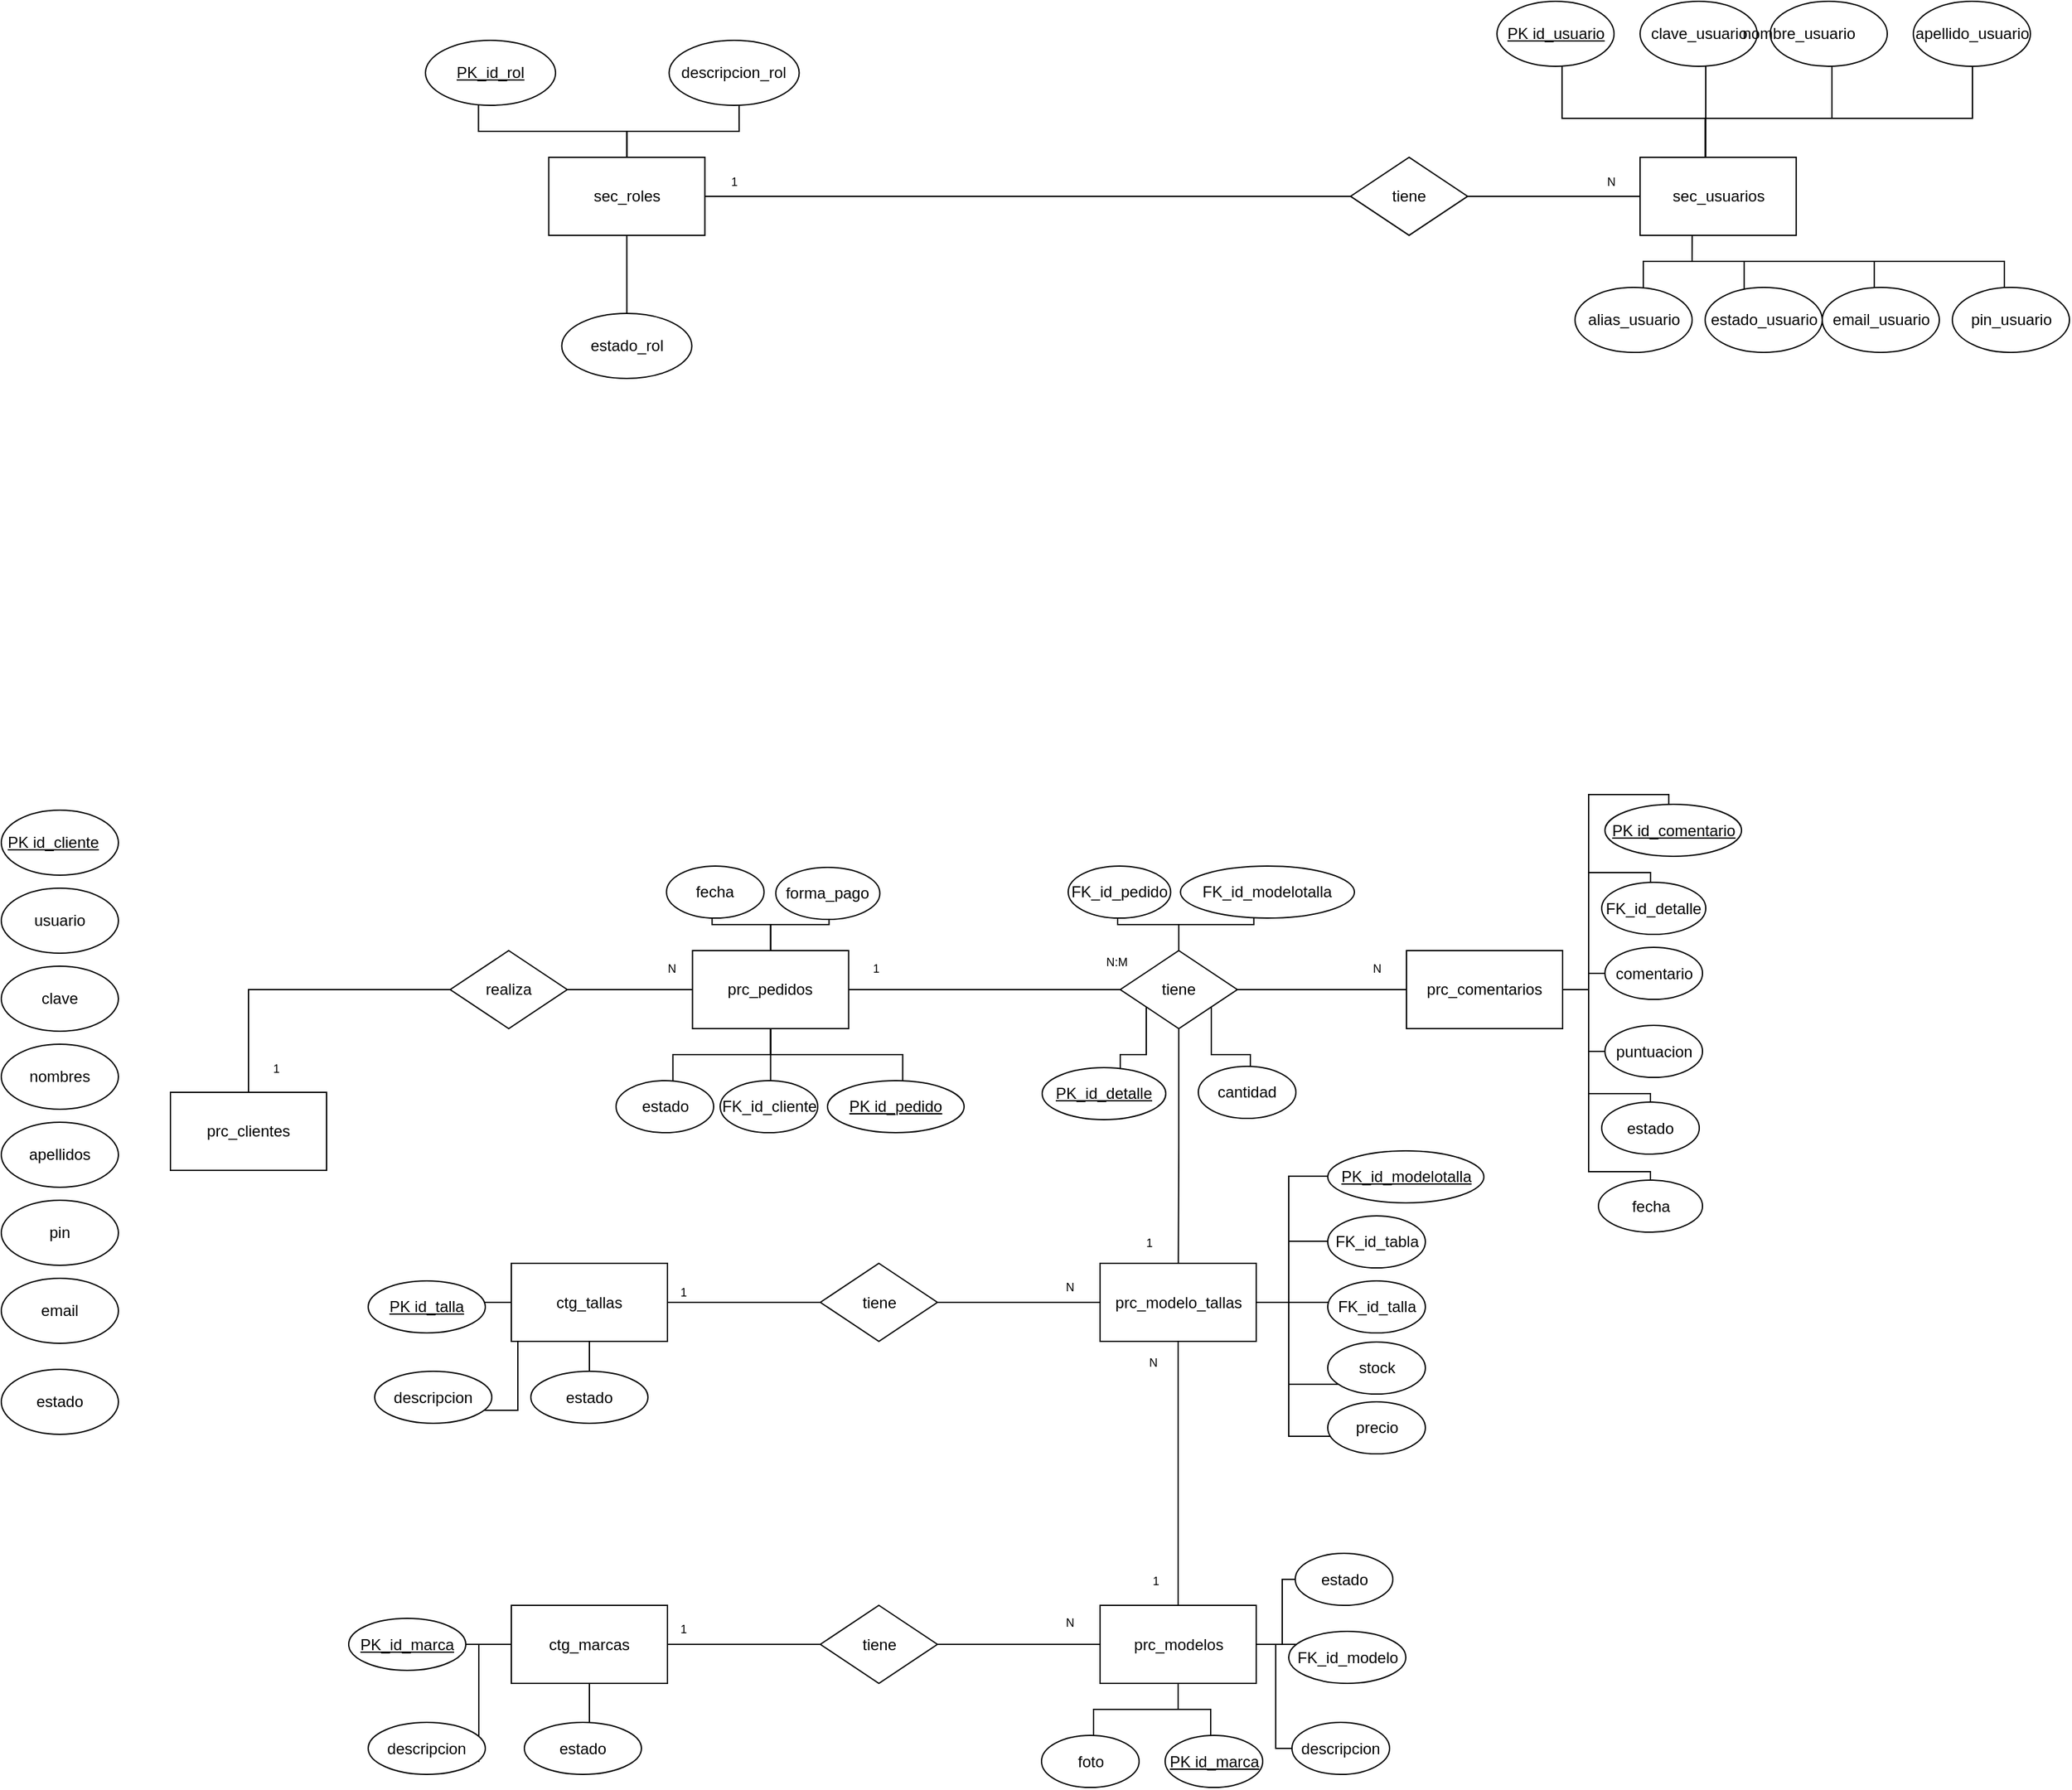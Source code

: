 <mxfile version="24.0.7" type="github">
  <diagram name="ER" id="s_cLqucrCK-qtgdjDWhT">
    <mxGraphModel dx="1835" dy="1582" grid="1" gridSize="10" guides="1" tooltips="1" connect="1" arrows="1" fold="1" page="1" pageScale="1" pageWidth="827" pageHeight="1169" math="0" shadow="0">
      <root>
        <mxCell id="0" />
        <mxCell id="1" parent="0" />
        <mxCell id="Yz_XdNRA3-hMg08UgE4n-2" value="realiza" style="rhombus;whiteSpace=wrap;html=1;" parent="1" vertex="1">
          <mxGeometry x="188" y="640" width="90" height="60" as="geometry" />
        </mxCell>
        <mxCell id="Yz_XdNRA3-hMg08UgE4n-3" value="tiene" style="rhombus;whiteSpace=wrap;html=1;" parent="1" vertex="1">
          <mxGeometry x="703" y="640" width="90" height="60" as="geometry" />
        </mxCell>
        <mxCell id="Yz_XdNRA3-hMg08UgE4n-4" value="tiene" style="rhombus;whiteSpace=wrap;html=1;" parent="1" vertex="1">
          <mxGeometry x="472.5" y="880.5" width="90" height="60" as="geometry" />
        </mxCell>
        <mxCell id="Yz_XdNRA3-hMg08UgE4n-5" value="tiene" style="rhombus;whiteSpace=wrap;html=1;" parent="1" vertex="1">
          <mxGeometry x="472.5" y="1143.5" width="90" height="60" as="geometry" />
        </mxCell>
        <mxCell id="Yz_XdNRA3-hMg08UgE4n-6" style="edgeStyle=orthogonalEdgeStyle;rounded=0;orthogonalLoop=1;jettySize=auto;html=1;entryX=0.542;entryY=0.5;entryDx=0;entryDy=0;entryPerimeter=0;exitX=1;exitY=0.5;exitDx=0;exitDy=0;" parent="1" source="Yz_XdNRA3-hMg08UgE4n-2" target="Yz_XdNRA3-hMg08UgE4n-22" edge="1">
          <mxGeometry relative="1" as="geometry">
            <mxPoint x="266.75" y="670" as="sourcePoint" />
          </mxGeometry>
        </mxCell>
        <mxCell id="Yz_XdNRA3-hMg08UgE4n-7" style="edgeStyle=orthogonalEdgeStyle;rounded=0;orthogonalLoop=1;jettySize=auto;html=1;entryX=0.5;entryY=0.5;entryDx=0;entryDy=0;entryPerimeter=0;" parent="1" source="Yz_XdNRA3-hMg08UgE4n-2" target="Yz_XdNRA3-hMg08UgE4n-23" edge="1">
          <mxGeometry relative="1" as="geometry" />
        </mxCell>
        <mxCell id="Yz_XdNRA3-hMg08UgE4n-8" style="edgeStyle=orthogonalEdgeStyle;rounded=0;orthogonalLoop=1;jettySize=auto;html=1;entryX=0.625;entryY=0.5;entryDx=0;entryDy=0;entryPerimeter=0;" parent="1" source="Yz_XdNRA3-hMg08UgE4n-3" target="Yz_XdNRA3-hMg08UgE4n-22" edge="1">
          <mxGeometry relative="1" as="geometry" />
        </mxCell>
        <mxCell id="Yz_XdNRA3-hMg08UgE4n-9" style="edgeStyle=orthogonalEdgeStyle;rounded=0;orthogonalLoop=1;jettySize=auto;html=1;entryX=0.417;entryY=0.5;entryDx=0;entryDy=0;entryPerimeter=0;" parent="1" source="Yz_XdNRA3-hMg08UgE4n-3" target="Yz_XdNRA3-hMg08UgE4n-26" edge="1">
          <mxGeometry relative="1" as="geometry" />
        </mxCell>
        <mxCell id="Yz_XdNRA3-hMg08UgE4n-10" style="edgeStyle=orthogonalEdgeStyle;rounded=0;orthogonalLoop=1;jettySize=auto;html=1;entryX=0.5;entryY=0.667;entryDx=0;entryDy=0;entryPerimeter=0;" parent="1" source="Yz_XdNRA3-hMg08UgE4n-3" target="Yz_XdNRA3-hMg08UgE4n-21" edge="1">
          <mxGeometry relative="1" as="geometry" />
        </mxCell>
        <mxCell id="Yz_XdNRA3-hMg08UgE4n-11" style="edgeStyle=orthogonalEdgeStyle;rounded=0;orthogonalLoop=1;jettySize=auto;html=1;entryX=0.292;entryY=0.5;entryDx=0;entryDy=0;entryPerimeter=0;exitX=1;exitY=0.5;exitDx=0;exitDy=0;" parent="1" source="Yz_XdNRA3-hMg08UgE4n-4" target="Yz_XdNRA3-hMg08UgE4n-21" edge="1">
          <mxGeometry relative="1" as="geometry">
            <mxPoint x="642.5" y="910.5" as="sourcePoint" />
          </mxGeometry>
        </mxCell>
        <mxCell id="Yz_XdNRA3-hMg08UgE4n-12" style="edgeStyle=orthogonalEdgeStyle;rounded=0;orthogonalLoop=1;jettySize=auto;html=1;entryX=0.625;entryY=0.5;entryDx=0;entryDy=0;entryPerimeter=0;" parent="1" source="Yz_XdNRA3-hMg08UgE4n-4" target="Yz_XdNRA3-hMg08UgE4n-28" edge="1">
          <mxGeometry relative="1" as="geometry" />
        </mxCell>
        <mxCell id="Yz_XdNRA3-hMg08UgE4n-13" style="edgeStyle=orthogonalEdgeStyle;rounded=0;orthogonalLoop=1;jettySize=auto;html=1;entryX=0.5;entryY=0.667;entryDx=0;entryDy=0;entryPerimeter=0;" parent="1" source="Yz_XdNRA3-hMg08UgE4n-21" target="Yz_XdNRA3-hMg08UgE4n-27" edge="1">
          <mxGeometry relative="1" as="geometry" />
        </mxCell>
        <mxCell id="Yz_XdNRA3-hMg08UgE4n-14" style="edgeStyle=orthogonalEdgeStyle;rounded=0;orthogonalLoop=1;jettySize=auto;html=1;entryX=0.292;entryY=0.5;entryDx=0;entryDy=0;entryPerimeter=0;exitX=1;exitY=0.5;exitDx=0;exitDy=0;" parent="1" source="Yz_XdNRA3-hMg08UgE4n-5" target="Yz_XdNRA3-hMg08UgE4n-27" edge="1">
          <mxGeometry relative="1" as="geometry">
            <mxPoint x="642.5" y="1173.5" as="sourcePoint" />
          </mxGeometry>
        </mxCell>
        <mxCell id="Yz_XdNRA3-hMg08UgE4n-15" style="edgeStyle=orthogonalEdgeStyle;rounded=0;orthogonalLoop=1;jettySize=auto;html=1;entryX=0.542;entryY=0.5;entryDx=0;entryDy=0;entryPerimeter=0;" parent="1" source="Yz_XdNRA3-hMg08UgE4n-5" target="Yz_XdNRA3-hMg08UgE4n-30" edge="1">
          <mxGeometry relative="1" as="geometry" />
        </mxCell>
        <mxCell id="Yz_XdNRA3-hMg08UgE4n-16" style="edgeStyle=orthogonalEdgeStyle;rounded=0;orthogonalLoop=1;jettySize=auto;html=1;entryX=0.444;entryY=0.5;entryDx=0;entryDy=0;entryPerimeter=0;" parent="1" source="Yz_XdNRA3-hMg08UgE4n-24" target="Yz_XdNRA3-hMg08UgE4n-32" edge="1">
          <mxGeometry relative="1" as="geometry">
            <mxPoint x="992.5" y="59.97" as="targetPoint" />
          </mxGeometry>
        </mxCell>
        <mxCell id="Yz_XdNRA3-hMg08UgE4n-17" style="edgeStyle=orthogonalEdgeStyle;rounded=0;orthogonalLoop=1;jettySize=auto;html=1;entryX=0.833;entryY=0.5;entryDx=0;entryDy=0;entryPerimeter=0;exitX=0;exitY=0.5;exitDx=0;exitDy=0;" parent="1" source="Yz_XdNRA3-hMg08UgE4n-32" target="Yz_XdNRA3-hMg08UgE4n-20" edge="1">
          <mxGeometry relative="1" as="geometry">
            <mxPoint x="552.5" y="69.97" as="sourcePoint" />
          </mxGeometry>
        </mxCell>
        <mxCell id="Yz_XdNRA3-hMg08UgE4n-188" style="edgeStyle=orthogonalEdgeStyle;rounded=0;orthogonalLoop=1;jettySize=auto;html=1;exitX=0.5;exitY=1;exitDx=0;exitDy=0;entryX=0.263;entryY=0.8;entryDx=0;entryDy=0;entryPerimeter=0;" parent="1" source="Yz_XdNRA3-hMg08UgE4n-20" target="Yz_XdNRA3-hMg08UgE4n-187" edge="1">
          <mxGeometry relative="1" as="geometry">
            <mxPoint x="324" y="170" as="targetPoint" />
            <Array as="points">
              <mxPoint x="324" y="190" />
            </Array>
          </mxGeometry>
        </mxCell>
        <mxCell id="Yz_XdNRA3-hMg08UgE4n-20" value="sec_roles" style="rounded=0;whiteSpace=wrap;html=1;" parent="1" vertex="1">
          <mxGeometry x="263.75" y="29.97" width="120" height="60" as="geometry" />
        </mxCell>
        <mxCell id="Yz_XdNRA3-hMg08UgE4n-21" value="prc_modelo_tallas" style="rounded=0;whiteSpace=wrap;html=1;" parent="1" vertex="1">
          <mxGeometry x="687.5" y="880.5" width="120" height="60" as="geometry" />
        </mxCell>
        <mxCell id="Yz_XdNRA3-hMg08UgE4n-22" value="prc_pedidos" style="rounded=0;whiteSpace=wrap;html=1;" parent="1" vertex="1">
          <mxGeometry x="374.25" y="640" width="120" height="60" as="geometry" />
        </mxCell>
        <mxCell id="Yz_XdNRA3-hMg08UgE4n-23" value="prc_clientes" style="rounded=0;whiteSpace=wrap;html=1;" parent="1" vertex="1">
          <mxGeometry x="-27" y="749" width="120" height="60" as="geometry" />
        </mxCell>
        <mxCell id="Yz_XdNRA3-hMg08UgE4n-24" value="sec_usuarios" style="rounded=0;whiteSpace=wrap;html=1;" parent="1" vertex="1">
          <mxGeometry x="1102.54" y="29.97" width="120" height="60" as="geometry" />
        </mxCell>
        <mxCell id="Yz_XdNRA3-hMg08UgE4n-26" value="prc_comentarios" style="rounded=0;whiteSpace=wrap;html=1;" parent="1" vertex="1">
          <mxGeometry x="923" y="640" width="120" height="60" as="geometry" />
        </mxCell>
        <mxCell id="Yz_XdNRA3-hMg08UgE4n-27" value="prc_modelos" style="rounded=0;whiteSpace=wrap;html=1;" parent="1" vertex="1">
          <mxGeometry x="687.5" y="1143.5" width="120" height="60" as="geometry" />
        </mxCell>
        <mxCell id="Yz_XdNRA3-hMg08UgE4n-28" value="ctg_tallas" style="rounded=0;whiteSpace=wrap;html=1;" parent="1" vertex="1">
          <mxGeometry x="235" y="880.5" width="120" height="60" as="geometry" />
        </mxCell>
        <mxCell id="Yz_XdNRA3-hMg08UgE4n-30" value="ctg_marcas" style="rounded=0;whiteSpace=wrap;html=1;" parent="1" vertex="1">
          <mxGeometry x="235" y="1143.5" width="120" height="60" as="geometry" />
        </mxCell>
        <mxCell id="Yz_XdNRA3-hMg08UgE4n-32" value="tiene" style="rhombus;whiteSpace=wrap;html=1;" parent="1" vertex="1">
          <mxGeometry x="880" y="29.97" width="90" height="60" as="geometry" />
        </mxCell>
        <mxCell id="Yz_XdNRA3-hMg08UgE4n-40" value="usuario" style="ellipse;whiteSpace=wrap;html=1;" parent="1" vertex="1">
          <mxGeometry x="-157" y="592" width="90" height="50" as="geometry" />
        </mxCell>
        <mxCell id="Yz_XdNRA3-hMg08UgE4n-41" value="estado" style="ellipse;whiteSpace=wrap;html=1;" parent="1" vertex="1">
          <mxGeometry x="-157" y="962" width="90" height="50" as="geometry" />
        </mxCell>
        <mxCell id="Yz_XdNRA3-hMg08UgE4n-42" value="email" style="ellipse;whiteSpace=wrap;html=1;" parent="1" vertex="1">
          <mxGeometry x="-157" y="892" width="90" height="50" as="geometry" />
        </mxCell>
        <mxCell id="Yz_XdNRA3-hMg08UgE4n-43" value="pin" style="ellipse;whiteSpace=wrap;html=1;" parent="1" vertex="1">
          <mxGeometry x="-157" y="832" width="90" height="50" as="geometry" />
        </mxCell>
        <mxCell id="Yz_XdNRA3-hMg08UgE4n-44" value="apellidos" style="ellipse;whiteSpace=wrap;html=1;" parent="1" vertex="1">
          <mxGeometry x="-157" y="772" width="90" height="50" as="geometry" />
        </mxCell>
        <mxCell id="Yz_XdNRA3-hMg08UgE4n-45" value="clave" style="ellipse;whiteSpace=wrap;html=1;" parent="1" vertex="1">
          <mxGeometry x="-157" y="652" width="90" height="50" as="geometry" />
        </mxCell>
        <mxCell id="Yz_XdNRA3-hMg08UgE4n-46" value="nombres" style="ellipse;whiteSpace=wrap;html=1;" parent="1" vertex="1">
          <mxGeometry x="-157" y="712" width="90" height="50" as="geometry" />
        </mxCell>
        <mxCell id="Yz_XdNRA3-hMg08UgE4n-48" value="&lt;u&gt;PK id_cliente&lt;span style=&quot;white-space: pre;&quot;&gt;&#x9;&lt;/span&gt;&lt;/u&gt;" style="ellipse;whiteSpace=wrap;html=1;" parent="1" vertex="1">
          <mxGeometry x="-157" y="532" width="90" height="50" as="geometry" />
        </mxCell>
        <mxCell id="Yz_XdNRA3-hMg08UgE4n-49" style="edgeStyle=orthogonalEdgeStyle;rounded=0;orthogonalLoop=1;jettySize=auto;html=1;entryX=0.6;entryY=0.5;entryDx=0;entryDy=0;entryPerimeter=0;" parent="1" source="Yz_XdNRA3-hMg08UgE4n-26" target="Yz_XdNRA3-hMg08UgE4n-110" edge="1">
          <mxGeometry relative="1" as="geometry" />
        </mxCell>
        <mxCell id="Yz_XdNRA3-hMg08UgE4n-50" style="edgeStyle=orthogonalEdgeStyle;rounded=0;orthogonalLoop=1;jettySize=auto;html=1;entryX=0.6;entryY=0.5;entryDx=0;entryDy=0;entryPerimeter=0;" parent="1" source="Yz_XdNRA3-hMg08UgE4n-26" target="Yz_XdNRA3-hMg08UgE4n-111" edge="1">
          <mxGeometry relative="1" as="geometry" />
        </mxCell>
        <mxCell id="Yz_XdNRA3-hMg08UgE4n-51" style="edgeStyle=orthogonalEdgeStyle;rounded=0;orthogonalLoop=1;jettySize=auto;html=1;entryX=0.469;entryY=0.5;entryDx=0;entryDy=0;entryPerimeter=0;" parent="1" source="Yz_XdNRA3-hMg08UgE4n-26" target="Yz_XdNRA3-hMg08UgE4n-107" edge="1">
          <mxGeometry relative="1" as="geometry">
            <Array as="points">
              <mxPoint x="1063" y="670" />
              <mxPoint x="1063" y="580" />
            </Array>
          </mxGeometry>
        </mxCell>
        <mxCell id="Yz_XdNRA3-hMg08UgE4n-52" style="edgeStyle=orthogonalEdgeStyle;rounded=0;orthogonalLoop=1;jettySize=auto;html=1;entryX=0.467;entryY=0.5;entryDx=0;entryDy=0;entryPerimeter=0;" parent="1" source="Yz_XdNRA3-hMg08UgE4n-26" target="Yz_XdNRA3-hMg08UgE4n-108" edge="1">
          <mxGeometry relative="1" as="geometry">
            <Array as="points">
              <mxPoint x="1063" y="670" />
              <mxPoint x="1063" y="520" />
            </Array>
          </mxGeometry>
        </mxCell>
        <mxCell id="Yz_XdNRA3-hMg08UgE4n-53" style="edgeStyle=orthogonalEdgeStyle;rounded=0;orthogonalLoop=1;jettySize=auto;html=1;entryX=0.5;entryY=0.525;entryDx=0;entryDy=0;entryPerimeter=0;" parent="1" source="Yz_XdNRA3-hMg08UgE4n-26" target="Yz_XdNRA3-hMg08UgE4n-112" edge="1">
          <mxGeometry relative="1" as="geometry">
            <Array as="points">
              <mxPoint x="1063" y="670" />
              <mxPoint x="1063" y="750" />
            </Array>
          </mxGeometry>
        </mxCell>
        <mxCell id="Yz_XdNRA3-hMg08UgE4n-54" style="edgeStyle=orthogonalEdgeStyle;rounded=0;orthogonalLoop=1;jettySize=auto;html=1;entryX=0.5;entryY=0.525;entryDx=0;entryDy=0;entryPerimeter=0;" parent="1" source="Yz_XdNRA3-hMg08UgE4n-26" target="Yz_XdNRA3-hMg08UgE4n-109" edge="1">
          <mxGeometry relative="1" as="geometry">
            <Array as="points">
              <mxPoint x="1063" y="670" />
              <mxPoint x="1063" y="810" />
            </Array>
          </mxGeometry>
        </mxCell>
        <mxCell id="Yz_XdNRA3-hMg08UgE4n-55" style="edgeStyle=orthogonalEdgeStyle;rounded=0;orthogonalLoop=1;jettySize=auto;html=1;entryX=0.533;entryY=0.525;entryDx=0;entryDy=0;entryPerimeter=0;" parent="1" source="Yz_XdNRA3-hMg08UgE4n-3" target="Yz_XdNRA3-hMg08UgE4n-106" edge="1">
          <mxGeometry relative="1" as="geometry">
            <Array as="points">
              <mxPoint x="773" y="720" />
              <mxPoint x="803" y="720" />
            </Array>
          </mxGeometry>
        </mxCell>
        <mxCell id="Yz_XdNRA3-hMg08UgE4n-56" style="edgeStyle=orthogonalEdgeStyle;rounded=0;orthogonalLoop=1;jettySize=auto;html=1;entryX=0.533;entryY=0.5;entryDx=0;entryDy=0;entryPerimeter=0;" parent="1" source="Yz_XdNRA3-hMg08UgE4n-3" target="Yz_XdNRA3-hMg08UgE4n-105" edge="1">
          <mxGeometry relative="1" as="geometry">
            <Array as="points">
              <mxPoint x="723" y="720" />
              <mxPoint x="703" y="720" />
            </Array>
          </mxGeometry>
        </mxCell>
        <mxCell id="Yz_XdNRA3-hMg08UgE4n-57" style="edgeStyle=orthogonalEdgeStyle;rounded=0;orthogonalLoop=1;jettySize=auto;html=1;entryX=0.422;entryY=0.625;entryDx=0;entryDy=0;entryPerimeter=0;" parent="1" source="Yz_XdNRA3-hMg08UgE4n-3" target="Yz_XdNRA3-hMg08UgE4n-103" edge="1">
          <mxGeometry relative="1" as="geometry" />
        </mxCell>
        <mxCell id="Yz_XdNRA3-hMg08UgE4n-58" style="edgeStyle=orthogonalEdgeStyle;rounded=0;orthogonalLoop=1;jettySize=auto;html=1;entryX=0.483;entryY=0.375;entryDx=0;entryDy=0;entryPerimeter=0;" parent="1" source="Yz_XdNRA3-hMg08UgE4n-3" target="Yz_XdNRA3-hMg08UgE4n-104" edge="1">
          <mxGeometry relative="1" as="geometry" />
        </mxCell>
        <mxCell id="Yz_XdNRA3-hMg08UgE4n-59" style="edgeStyle=orthogonalEdgeStyle;rounded=0;orthogonalLoop=1;jettySize=auto;html=1;entryX=0.55;entryY=0.75;entryDx=0;entryDy=0;entryPerimeter=0;" parent="1" source="Yz_XdNRA3-hMg08UgE4n-22" target="Yz_XdNRA3-hMg08UgE4n-99" edge="1">
          <mxGeometry relative="1" as="geometry" />
        </mxCell>
        <mxCell id="Yz_XdNRA3-hMg08UgE4n-60" style="edgeStyle=orthogonalEdgeStyle;rounded=0;orthogonalLoop=1;jettySize=auto;html=1;entryX=0.517;entryY=0.75;entryDx=0;entryDy=0;entryPerimeter=0;" parent="1" source="Yz_XdNRA3-hMg08UgE4n-22" target="Yz_XdNRA3-hMg08UgE4n-100" edge="1">
          <mxGeometry relative="1" as="geometry" />
        </mxCell>
        <mxCell id="Yz_XdNRA3-hMg08UgE4n-61" style="edgeStyle=orthogonalEdgeStyle;rounded=0;orthogonalLoop=1;jettySize=auto;html=1;entryX=0.583;entryY=0.5;entryDx=0;entryDy=0;entryPerimeter=0;" parent="1" source="Yz_XdNRA3-hMg08UgE4n-22" target="Yz_XdNRA3-hMg08UgE4n-102" edge="1">
          <mxGeometry relative="1" as="geometry" />
        </mxCell>
        <mxCell id="Yz_XdNRA3-hMg08UgE4n-62" style="edgeStyle=orthogonalEdgeStyle;rounded=0;orthogonalLoop=1;jettySize=auto;html=1;entryX=0.512;entryY=0.6;entryDx=0;entryDy=0;entryPerimeter=0;" parent="1" source="Yz_XdNRA3-hMg08UgE4n-22" target="Yz_XdNRA3-hMg08UgE4n-98" edge="1">
          <mxGeometry relative="1" as="geometry" />
        </mxCell>
        <mxCell id="Yz_XdNRA3-hMg08UgE4n-63" style="edgeStyle=orthogonalEdgeStyle;rounded=0;orthogonalLoop=1;jettySize=auto;html=1;entryX=0.467;entryY=0.375;entryDx=0;entryDy=0;entryPerimeter=0;" parent="1" source="Yz_XdNRA3-hMg08UgE4n-22" target="Yz_XdNRA3-hMg08UgE4n-101" edge="1">
          <mxGeometry relative="1" as="geometry" />
        </mxCell>
        <mxCell id="Yz_XdNRA3-hMg08UgE4n-64" style="edgeStyle=orthogonalEdgeStyle;rounded=0;orthogonalLoop=1;jettySize=auto;html=1;entryX=0.533;entryY=0.413;entryDx=0;entryDy=0;entryPerimeter=0;" parent="1" source="Yz_XdNRA3-hMg08UgE4n-21" target="Yz_XdNRA3-hMg08UgE4n-117" edge="1">
          <mxGeometry relative="1" as="geometry" />
        </mxCell>
        <mxCell id="Yz_XdNRA3-hMg08UgE4n-65" style="edgeStyle=orthogonalEdgeStyle;rounded=0;orthogonalLoop=1;jettySize=auto;html=1;entryX=0.8;entryY=0.488;entryDx=0;entryDy=0;entryPerimeter=0;" parent="1" source="Yz_XdNRA3-hMg08UgE4n-21" target="Yz_XdNRA3-hMg08UgE4n-113" edge="1">
          <mxGeometry relative="1" as="geometry">
            <Array as="points">
              <mxPoint x="832.5" y="910.5" />
              <mxPoint x="832.5" y="863.5" />
            </Array>
          </mxGeometry>
        </mxCell>
        <mxCell id="Yz_XdNRA3-hMg08UgE4n-66" style="edgeStyle=orthogonalEdgeStyle;rounded=0;orthogonalLoop=1;jettySize=auto;html=1;entryX=0.444;entryY=0.488;entryDx=0;entryDy=0;entryPerimeter=0;" parent="1" source="Yz_XdNRA3-hMg08UgE4n-21" target="Yz_XdNRA3-hMg08UgE4n-116" edge="1">
          <mxGeometry relative="1" as="geometry">
            <Array as="points">
              <mxPoint x="832.5" y="910.5" />
              <mxPoint x="832.5" y="813.5" />
            </Array>
          </mxGeometry>
        </mxCell>
        <mxCell id="Yz_XdNRA3-hMg08UgE4n-67" style="edgeStyle=orthogonalEdgeStyle;rounded=0;orthogonalLoop=1;jettySize=auto;html=1;entryX=0.533;entryY=0.813;entryDx=0;entryDy=0;entryPerimeter=0;" parent="1" source="Yz_XdNRA3-hMg08UgE4n-21" target="Yz_XdNRA3-hMg08UgE4n-114" edge="1">
          <mxGeometry relative="1" as="geometry">
            <Array as="points">
              <mxPoint x="832.5" y="910.5" />
              <mxPoint x="832.5" y="973.5" />
            </Array>
          </mxGeometry>
        </mxCell>
        <mxCell id="Yz_XdNRA3-hMg08UgE4n-68" style="edgeStyle=orthogonalEdgeStyle;rounded=0;orthogonalLoop=1;jettySize=auto;html=1;entryX=0.4;entryY=0.663;entryDx=0;entryDy=0;entryPerimeter=0;" parent="1" source="Yz_XdNRA3-hMg08UgE4n-21" target="Yz_XdNRA3-hMg08UgE4n-115" edge="1">
          <mxGeometry relative="1" as="geometry">
            <Array as="points">
              <mxPoint x="832.5" y="910.5" />
              <mxPoint x="832.5" y="1013.5" />
            </Array>
          </mxGeometry>
        </mxCell>
        <mxCell id="Yz_XdNRA3-hMg08UgE4n-69" style="edgeStyle=orthogonalEdgeStyle;rounded=0;orthogonalLoop=1;jettySize=auto;html=1;entryX=0.533;entryY=0.25;entryDx=0;entryDy=0;entryPerimeter=0;" parent="1" source="Yz_XdNRA3-hMg08UgE4n-27" target="Yz_XdNRA3-hMg08UgE4n-120" edge="1">
          <mxGeometry relative="1" as="geometry" />
        </mxCell>
        <mxCell id="Yz_XdNRA3-hMg08UgE4n-70" style="edgeStyle=orthogonalEdgeStyle;rounded=0;orthogonalLoop=1;jettySize=auto;html=1;entryX=0.867;entryY=0.5;entryDx=0;entryDy=0;entryPerimeter=0;" parent="1" source="Yz_XdNRA3-hMg08UgE4n-27" target="Yz_XdNRA3-hMg08UgE4n-121" edge="1">
          <mxGeometry relative="1" as="geometry" />
        </mxCell>
        <mxCell id="Yz_XdNRA3-hMg08UgE4n-71" style="edgeStyle=orthogonalEdgeStyle;rounded=0;orthogonalLoop=1;jettySize=auto;html=1;entryX=0.5;entryY=0.5;entryDx=0;entryDy=0;entryPerimeter=0;" parent="1" source="Yz_XdNRA3-hMg08UgE4n-27" target="Yz_XdNRA3-hMg08UgE4n-118" edge="1">
          <mxGeometry relative="1" as="geometry">
            <Array as="points">
              <mxPoint x="822.5" y="1173.5" />
              <mxPoint x="822.5" y="1253.5" />
            </Array>
          </mxGeometry>
        </mxCell>
        <mxCell id="Yz_XdNRA3-hMg08UgE4n-72" style="edgeStyle=orthogonalEdgeStyle;rounded=0;orthogonalLoop=1;jettySize=auto;html=1;entryX=0.467;entryY=0.5;entryDx=0;entryDy=0;entryPerimeter=0;" parent="1" source="Yz_XdNRA3-hMg08UgE4n-27" target="Yz_XdNRA3-hMg08UgE4n-119" edge="1">
          <mxGeometry relative="1" as="geometry" />
        </mxCell>
        <mxCell id="Yz_XdNRA3-hMg08UgE4n-73" style="edgeStyle=orthogonalEdgeStyle;rounded=0;orthogonalLoop=1;jettySize=auto;html=1;entryX=0.533;entryY=0.5;entryDx=0;entryDy=0;entryPerimeter=0;" parent="1" source="Yz_XdNRA3-hMg08UgE4n-27" target="Yz_XdNRA3-hMg08UgE4n-122" edge="1">
          <mxGeometry relative="1" as="geometry" />
        </mxCell>
        <mxCell id="Yz_XdNRA3-hMg08UgE4n-74" style="edgeStyle=orthogonalEdgeStyle;rounded=0;orthogonalLoop=1;jettySize=auto;html=1;entryX=0.5;entryY=0.75;entryDx=0;entryDy=0;entryPerimeter=0;" parent="1" source="Yz_XdNRA3-hMg08UgE4n-28" target="Yz_XdNRA3-hMg08UgE4n-127" edge="1">
          <mxGeometry relative="1" as="geometry" />
        </mxCell>
        <mxCell id="Yz_XdNRA3-hMg08UgE4n-75" style="edgeStyle=orthogonalEdgeStyle;rounded=0;orthogonalLoop=1;jettySize=auto;html=1;entryX=0.5;entryY=0.413;entryDx=0;entryDy=0;entryPerimeter=0;" parent="1" source="Yz_XdNRA3-hMg08UgE4n-28" target="Yz_XdNRA3-hMg08UgE4n-123" edge="1">
          <mxGeometry relative="1" as="geometry" />
        </mxCell>
        <mxCell id="Yz_XdNRA3-hMg08UgE4n-76" style="edgeStyle=orthogonalEdgeStyle;rounded=0;orthogonalLoop=1;jettySize=auto;html=1;entryX=0.556;entryY=0.75;entryDx=0;entryDy=0;entryPerimeter=0;" parent="1" source="Yz_XdNRA3-hMg08UgE4n-28" target="Yz_XdNRA3-hMg08UgE4n-126" edge="1">
          <mxGeometry relative="1" as="geometry">
            <Array as="points">
              <mxPoint x="240" y="993.5" />
            </Array>
          </mxGeometry>
        </mxCell>
        <mxCell id="Yz_XdNRA3-hMg08UgE4n-77" style="edgeStyle=orthogonalEdgeStyle;rounded=0;orthogonalLoop=1;jettySize=auto;html=1;entryX=0.556;entryY=0.75;entryDx=0;entryDy=0;entryPerimeter=0;" parent="1" source="Yz_XdNRA3-hMg08UgE4n-30" target="Yz_XdNRA3-hMg08UgE4n-125" edge="1">
          <mxGeometry relative="1" as="geometry" />
        </mxCell>
        <mxCell id="Yz_XdNRA3-hMg08UgE4n-78" style="edgeStyle=orthogonalEdgeStyle;rounded=0;orthogonalLoop=1;jettySize=auto;html=1;entryX=0.5;entryY=0.75;entryDx=0;entryDy=0;entryPerimeter=0;" parent="1" source="Yz_XdNRA3-hMg08UgE4n-30" target="Yz_XdNRA3-hMg08UgE4n-124" edge="1">
          <mxGeometry relative="1" as="geometry">
            <Array as="points">
              <mxPoint x="210" y="1173.5" />
              <mxPoint x="210" y="1263.5" />
            </Array>
          </mxGeometry>
        </mxCell>
        <mxCell id="Yz_XdNRA3-hMg08UgE4n-79" style="edgeStyle=orthogonalEdgeStyle;rounded=0;orthogonalLoop=1;jettySize=auto;html=1;entryX=0.444;entryY=0.5;entryDx=0;entryDy=0;entryPerimeter=0;" parent="1" source="Yz_XdNRA3-hMg08UgE4n-30" target="Yz_XdNRA3-hMg08UgE4n-128" edge="1">
          <mxGeometry relative="1" as="geometry" />
        </mxCell>
        <mxCell id="Yz_XdNRA3-hMg08UgE4n-80" style="edgeStyle=orthogonalEdgeStyle;rounded=0;orthogonalLoop=1;jettySize=auto;html=1;entryX=0.556;entryY=0.6;entryDx=0;entryDy=0;entryPerimeter=0;" parent="1" source="Yz_XdNRA3-hMg08UgE4n-24" target="Yz_XdNRA3-hMg08UgE4n-93" edge="1">
          <mxGeometry relative="1" as="geometry">
            <Array as="points">
              <mxPoint x="1152.54" y="-0.03" />
              <mxPoint x="1042.54" y="-0.03" />
            </Array>
          </mxGeometry>
        </mxCell>
        <mxCell id="Yz_XdNRA3-hMg08UgE4n-82" style="edgeStyle=orthogonalEdgeStyle;rounded=0;orthogonalLoop=1;jettySize=auto;html=1;entryX=0.556;entryY=0.4;entryDx=0;entryDy=0;entryPerimeter=0;" parent="1" edge="1">
          <mxGeometry relative="1" as="geometry">
            <Array as="points">
              <mxPoint x="1153" y="30" />
              <mxPoint x="1153" y="-70" />
            </Array>
            <mxPoint x="1118.04" y="29.97" as="sourcePoint" />
            <mxPoint x="1117.62" y="-70.03" as="targetPoint" />
          </mxGeometry>
        </mxCell>
        <mxCell id="Yz_XdNRA3-hMg08UgE4n-83" style="edgeStyle=orthogonalEdgeStyle;rounded=0;orthogonalLoop=1;jettySize=auto;html=1;entryX=0.444;entryY=0.4;entryDx=0;entryDy=0;entryPerimeter=0;" parent="1" source="Yz_XdNRA3-hMg08UgE4n-24" target="Yz_XdNRA3-hMg08UgE4n-91" edge="1">
          <mxGeometry relative="1" as="geometry">
            <Array as="points">
              <mxPoint x="1153" />
              <mxPoint x="1250" />
              <mxPoint x="1250" y="-70" />
            </Array>
          </mxGeometry>
        </mxCell>
        <mxCell id="Yz_XdNRA3-hMg08UgE4n-84" style="edgeStyle=orthogonalEdgeStyle;rounded=0;orthogonalLoop=1;jettySize=auto;html=1;entryX=0.667;entryY=0.4;entryDx=0;entryDy=0;entryPerimeter=0;" parent="1" source="Yz_XdNRA3-hMg08UgE4n-24" target="Yz_XdNRA3-hMg08UgE4n-89" edge="1">
          <mxGeometry relative="1" as="geometry">
            <Array as="points">
              <mxPoint x="1153" />
              <mxPoint x="1358" />
              <mxPoint x="1358" y="-70" />
            </Array>
          </mxGeometry>
        </mxCell>
        <mxCell id="Yz_XdNRA3-hMg08UgE4n-85" style="edgeStyle=orthogonalEdgeStyle;rounded=0;orthogonalLoop=1;jettySize=auto;html=1;entryX=0.556;entryY=0.6;entryDx=0;entryDy=0;entryPerimeter=0;" parent="1" target="Yz_XdNRA3-hMg08UgE4n-88" edge="1">
          <mxGeometry relative="1" as="geometry">
            <Array as="points">
              <mxPoint x="1142.54" y="110" />
              <mxPoint x="1382.54" y="110" />
              <mxPoint x="1382.54" y="160" />
            </Array>
            <mxPoint x="1142.5" y="90.0" as="sourcePoint" />
          </mxGeometry>
        </mxCell>
        <mxCell id="Yz_XdNRA3-hMg08UgE4n-86" style="edgeStyle=orthogonalEdgeStyle;rounded=0;orthogonalLoop=1;jettySize=auto;html=1;entryX=0.556;entryY=0.6;entryDx=0;entryDy=0;entryPerimeter=0;" parent="1" target="Yz_XdNRA3-hMg08UgE4n-87" edge="1">
          <mxGeometry relative="1" as="geometry">
            <mxPoint x="1142.54" y="90.03" as="sourcePoint" />
            <Array as="points">
              <mxPoint x="1142.54" y="110" />
              <mxPoint x="1282.54" y="110" />
              <mxPoint x="1282.54" y="150" />
              <mxPoint x="1292.54" y="150" />
            </Array>
          </mxGeometry>
        </mxCell>
        <mxCell id="Yz_XdNRA3-hMg08UgE4n-87" value="email_usuario" style="ellipse;whiteSpace=wrap;html=1;" parent="1" vertex="1">
          <mxGeometry x="1242.54" y="130.03" width="90" height="50" as="geometry" />
        </mxCell>
        <mxCell id="Yz_XdNRA3-hMg08UgE4n-88" value="pin_usuario" style="ellipse;whiteSpace=wrap;html=1;" parent="1" vertex="1">
          <mxGeometry x="1342.54" y="130.03" width="90" height="50" as="geometry" />
        </mxCell>
        <mxCell id="Yz_XdNRA3-hMg08UgE4n-89" value="apellido_usuario" style="ellipse;whiteSpace=wrap;html=1;" parent="1" vertex="1">
          <mxGeometry x="1312.54" y="-90.03" width="90" height="50" as="geometry" />
        </mxCell>
        <mxCell id="Yz_XdNRA3-hMg08UgE4n-90" value="clave_usuario" style="ellipse;whiteSpace=wrap;html=1;" parent="1" vertex="1">
          <mxGeometry x="1102.54" y="-90.03" width="90" height="50" as="geometry" />
        </mxCell>
        <mxCell id="Yz_XdNRA3-hMg08UgE4n-91" value="nombre_usuario&lt;span style=&quot;white-space: pre;&quot;&gt;&#x9;&lt;/span&gt;&lt;span style=&quot;white-space: pre;&quot;&gt;&#x9;&lt;/span&gt;" style="ellipse;whiteSpace=wrap;html=1;" parent="1" vertex="1">
          <mxGeometry x="1202.54" y="-90.03" width="90" height="50" as="geometry" />
        </mxCell>
        <mxCell id="Yz_XdNRA3-hMg08UgE4n-93" value="&lt;u&gt;PK id_usuario&lt;/u&gt;" style="ellipse;whiteSpace=wrap;html=1;" parent="1" vertex="1">
          <mxGeometry x="992.54" y="-90.03" width="90" height="50" as="geometry" />
        </mxCell>
        <mxCell id="Yz_XdNRA3-hMg08UgE4n-94" style="edgeStyle=orthogonalEdgeStyle;rounded=0;orthogonalLoop=1;jettySize=auto;html=1;entryX=0.583;entryY=0.8;entryDx=0;entryDy=0;entryPerimeter=0;" parent="1" target="Yz_XdNRA3-hMg08UgE4n-96" edge="1">
          <mxGeometry relative="1" as="geometry">
            <mxPoint x="1142.54" y="90.03" as="sourcePoint" />
            <Array as="points">
              <mxPoint x="1142.54" y="110.03" />
              <mxPoint x="1104.54" y="110.03" />
            </Array>
          </mxGeometry>
        </mxCell>
        <mxCell id="Yz_XdNRA3-hMg08UgE4n-95" style="edgeStyle=orthogonalEdgeStyle;rounded=0;orthogonalLoop=1;jettySize=auto;html=1;entryX=0.444;entryY=0.8;entryDx=0;entryDy=0;entryPerimeter=0;" parent="1" target="Yz_XdNRA3-hMg08UgE4n-97" edge="1">
          <mxGeometry relative="1" as="geometry">
            <mxPoint x="1142.54" y="90.03" as="sourcePoint" />
            <Array as="points">
              <mxPoint x="1142.54" y="110.03" />
              <mxPoint x="1182.54" y="110.03" />
            </Array>
          </mxGeometry>
        </mxCell>
        <mxCell id="Yz_XdNRA3-hMg08UgE4n-96" value="alias_usuario" style="ellipse;whiteSpace=wrap;html=1;" parent="1" vertex="1">
          <mxGeometry x="1052.54" y="130.03" width="90" height="50" as="geometry" />
        </mxCell>
        <mxCell id="Yz_XdNRA3-hMg08UgE4n-97" value="estado_usuario" style="ellipse;whiteSpace=wrap;html=1;" parent="1" vertex="1">
          <mxGeometry x="1152.54" y="130.03" width="90" height="50" as="geometry" />
        </mxCell>
        <mxCell id="Yz_XdNRA3-hMg08UgE4n-98" value="forma_pago" style="ellipse;whiteSpace=wrap;html=1;" parent="1" vertex="1">
          <mxGeometry x="438.25" y="576" width="80" height="40" as="geometry" />
        </mxCell>
        <mxCell id="Yz_XdNRA3-hMg08UgE4n-99" value="&lt;u&gt;PK id_pedido&lt;/u&gt;" style="ellipse;whiteSpace=wrap;html=1;" parent="1" vertex="1">
          <mxGeometry x="478" y="740" width="105" height="40" as="geometry" />
        </mxCell>
        <mxCell id="Yz_XdNRA3-hMg08UgE4n-100" value="FK_id_cliente" style="ellipse;whiteSpace=wrap;html=1;" parent="1" vertex="1">
          <mxGeometry x="395.5" y="740" width="75" height="40" as="geometry" />
        </mxCell>
        <mxCell id="Yz_XdNRA3-hMg08UgE4n-101" value="fecha" style="ellipse;whiteSpace=wrap;html=1;" parent="1" vertex="1">
          <mxGeometry x="354.25" y="575" width="75" height="40" as="geometry" />
        </mxCell>
        <mxCell id="Yz_XdNRA3-hMg08UgE4n-102" value="estado" style="ellipse;whiteSpace=wrap;html=1;" parent="1" vertex="1">
          <mxGeometry x="315.5" y="740" width="75" height="40" as="geometry" />
        </mxCell>
        <mxCell id="Yz_XdNRA3-hMg08UgE4n-103" value="FK_id_modelotalla" style="ellipse;whiteSpace=wrap;html=1;" parent="1" vertex="1">
          <mxGeometry x="749.25" y="575" width="133.75" height="40" as="geometry" />
        </mxCell>
        <mxCell id="Yz_XdNRA3-hMg08UgE4n-104" value="FK_id_pedido" style="ellipse;whiteSpace=wrap;html=1;" parent="1" vertex="1">
          <mxGeometry x="663" y="575" width="78.75" height="40" as="geometry" />
        </mxCell>
        <mxCell id="Yz_XdNRA3-hMg08UgE4n-105" value="&lt;u&gt;PK_id_detalle&lt;/u&gt;" style="ellipse;whiteSpace=wrap;html=1;" parent="1" vertex="1">
          <mxGeometry x="643" y="730" width="95" height="40" as="geometry" />
        </mxCell>
        <mxCell id="Yz_XdNRA3-hMg08UgE4n-106" value="cantidad" style="ellipse;whiteSpace=wrap;html=1;" parent="1" vertex="1">
          <mxGeometry x="763" y="729" width="75" height="40" as="geometry" />
        </mxCell>
        <mxCell id="Yz_XdNRA3-hMg08UgE4n-107" value="FK_id_detalle" style="ellipse;whiteSpace=wrap;html=1;" parent="1" vertex="1">
          <mxGeometry x="1073.04" y="587.5" width="80" height="40" as="geometry" />
        </mxCell>
        <mxCell id="Yz_XdNRA3-hMg08UgE4n-108" value="&lt;u&gt;PK id_comentario&lt;/u&gt;" style="ellipse;whiteSpace=wrap;html=1;" parent="1" vertex="1">
          <mxGeometry x="1075.54" y="527.5" width="105" height="40" as="geometry" />
        </mxCell>
        <mxCell id="Yz_XdNRA3-hMg08UgE4n-109" value="fecha" style="ellipse;whiteSpace=wrap;html=1;" parent="1" vertex="1">
          <mxGeometry x="1070.54" y="816.5" width="80" height="40" as="geometry" />
        </mxCell>
        <mxCell id="Yz_XdNRA3-hMg08UgE4n-110" value="puntuacion" style="ellipse;whiteSpace=wrap;html=1;" parent="1" vertex="1">
          <mxGeometry x="1075.54" y="697.5" width="75" height="40" as="geometry" />
        </mxCell>
        <mxCell id="Yz_XdNRA3-hMg08UgE4n-111" value="comentario" style="ellipse;whiteSpace=wrap;html=1;" parent="1" vertex="1">
          <mxGeometry x="1075.54" y="637.5" width="75" height="40" as="geometry" />
        </mxCell>
        <mxCell id="Yz_XdNRA3-hMg08UgE4n-112" value="estado" style="ellipse;whiteSpace=wrap;html=1;" parent="1" vertex="1">
          <mxGeometry x="1073.04" y="756.5" width="75" height="40" as="geometry" />
        </mxCell>
        <mxCell id="Yz_XdNRA3-hMg08UgE4n-113" value="FK_id_tabla" style="ellipse;whiteSpace=wrap;html=1;" parent="1" vertex="1">
          <mxGeometry x="862.5" y="844" width="75" height="40" as="geometry" />
        </mxCell>
        <mxCell id="Yz_XdNRA3-hMg08UgE4n-114" value="stock" style="ellipse;whiteSpace=wrap;html=1;" parent="1" vertex="1">
          <mxGeometry x="862.5" y="941" width="75" height="40" as="geometry" />
        </mxCell>
        <mxCell id="Yz_XdNRA3-hMg08UgE4n-115" value="precio" style="ellipse;whiteSpace=wrap;html=1;" parent="1" vertex="1">
          <mxGeometry x="862.5" y="987" width="75" height="40" as="geometry" />
        </mxCell>
        <mxCell id="Yz_XdNRA3-hMg08UgE4n-116" value="&lt;u&gt;PK_id_modelotalla&lt;/u&gt;" style="ellipse;whiteSpace=wrap;html=1;" parent="1" vertex="1">
          <mxGeometry x="862.5" y="794" width="120" height="40" as="geometry" />
        </mxCell>
        <mxCell id="Yz_XdNRA3-hMg08UgE4n-117" value="FK_id_talla" style="ellipse;whiteSpace=wrap;html=1;" parent="1" vertex="1">
          <mxGeometry x="862.5" y="894" width="75" height="40" as="geometry" />
        </mxCell>
        <mxCell id="Yz_XdNRA3-hMg08UgE4n-118" value="descripcion" style="ellipse;whiteSpace=wrap;html=1;" parent="1" vertex="1">
          <mxGeometry x="835" y="1233.5" width="75" height="40" as="geometry" />
        </mxCell>
        <mxCell id="Yz_XdNRA3-hMg08UgE4n-119" value="&lt;u&gt;PK id_marca&lt;/u&gt;" style="ellipse;whiteSpace=wrap;html=1;" parent="1" vertex="1">
          <mxGeometry x="737.5" y="1243.5" width="75" height="40" as="geometry" />
        </mxCell>
        <mxCell id="Yz_XdNRA3-hMg08UgE4n-120" value="FK_id_modelo" style="ellipse;whiteSpace=wrap;html=1;" parent="1" vertex="1">
          <mxGeometry x="832.5" y="1163.5" width="90" height="40" as="geometry" />
        </mxCell>
        <mxCell id="Yz_XdNRA3-hMg08UgE4n-121" value="estado" style="ellipse;whiteSpace=wrap;html=1;" parent="1" vertex="1">
          <mxGeometry x="837.5" y="1103.5" width="75" height="40" as="geometry" />
        </mxCell>
        <mxCell id="Yz_XdNRA3-hMg08UgE4n-122" value="foto" style="ellipse;whiteSpace=wrap;html=1;" parent="1" vertex="1">
          <mxGeometry x="642.5" y="1243.5" width="75" height="40" as="geometry" />
        </mxCell>
        <mxCell id="Yz_XdNRA3-hMg08UgE4n-123" value="&lt;u&gt;PK id_talla&lt;/u&gt;" style="ellipse;whiteSpace=wrap;html=1;" parent="1" vertex="1">
          <mxGeometry x="125" y="894" width="90" height="40" as="geometry" />
        </mxCell>
        <mxCell id="Yz_XdNRA3-hMg08UgE4n-124" value="descripcion" style="ellipse;whiteSpace=wrap;html=1;" parent="1" vertex="1">
          <mxGeometry x="125" y="1233.5" width="90" height="40" as="geometry" />
        </mxCell>
        <mxCell id="Yz_XdNRA3-hMg08UgE4n-125" value="estado" style="ellipse;whiteSpace=wrap;html=1;" parent="1" vertex="1">
          <mxGeometry x="245" y="1233.5" width="90" height="40" as="geometry" />
        </mxCell>
        <mxCell id="Yz_XdNRA3-hMg08UgE4n-126" value="descripcion" style="ellipse;whiteSpace=wrap;html=1;" parent="1" vertex="1">
          <mxGeometry x="130" y="963.5" width="90" height="40" as="geometry" />
        </mxCell>
        <mxCell id="Yz_XdNRA3-hMg08UgE4n-127" value="estado" style="ellipse;whiteSpace=wrap;html=1;" parent="1" vertex="1">
          <mxGeometry x="250" y="963.5" width="90" height="40" as="geometry" />
        </mxCell>
        <mxCell id="Yz_XdNRA3-hMg08UgE4n-128" value="&lt;u&gt;PK_id_marca&lt;/u&gt;" style="ellipse;whiteSpace=wrap;html=1;" parent="1" vertex="1">
          <mxGeometry x="110" y="1153.5" width="90" height="40" as="geometry" />
        </mxCell>
        <mxCell id="Yz_XdNRA3-hMg08UgE4n-148" style="edgeStyle=orthogonalEdgeStyle;rounded=0;orthogonalLoop=1;jettySize=auto;html=1;entryX=0.538;entryY=0.8;entryDx=0;entryDy=0;entryPerimeter=0;" parent="1" source="Yz_XdNRA3-hMg08UgE4n-20" target="Yz_XdNRA3-hMg08UgE4n-151" edge="1">
          <mxGeometry relative="1" as="geometry" />
        </mxCell>
        <mxCell id="Yz_XdNRA3-hMg08UgE4n-149" style="edgeStyle=orthogonalEdgeStyle;rounded=0;orthogonalLoop=1;jettySize=auto;html=1;entryX=0.5;entryY=0.38;entryDx=0;entryDy=0;entryPerimeter=0;" parent="1" source="Yz_XdNRA3-hMg08UgE4n-20" target="Yz_XdNRA3-hMg08UgE4n-150" edge="1">
          <mxGeometry relative="1" as="geometry">
            <Array as="points">
              <mxPoint x="323.75" y="10" />
              <mxPoint x="209.75" y="10" />
            </Array>
          </mxGeometry>
        </mxCell>
        <mxCell id="Yz_XdNRA3-hMg08UgE4n-150" value="&lt;u&gt;PK_id_rol&lt;/u&gt;" style="ellipse;whiteSpace=wrap;html=1;" parent="1" vertex="1">
          <mxGeometry x="169" y="-60" width="100" height="50" as="geometry" />
        </mxCell>
        <mxCell id="Yz_XdNRA3-hMg08UgE4n-151" value="descripcion_rol" style="ellipse;whiteSpace=wrap;html=1;" parent="1" vertex="1">
          <mxGeometry x="356.25" y="-60" width="100" height="50" as="geometry" />
        </mxCell>
        <mxCell id="Yz_XdNRA3-hMg08UgE4n-152" value="&lt;font style=&quot;font-size: 9px;&quot;&gt;1&lt;/font&gt;" style="text;html=1;strokeColor=none;fillColor=none;align=center;verticalAlign=middle;whiteSpace=wrap;rounded=0;" parent="1" vertex="1">
          <mxGeometry x="42" y="722" width="25" height="15" as="geometry" />
        </mxCell>
        <mxCell id="Yz_XdNRA3-hMg08UgE4n-153" value="&lt;font style=&quot;font-size: 9px;&quot;&gt;N&lt;/font&gt;" style="text;html=1;strokeColor=none;fillColor=none;align=center;verticalAlign=middle;whiteSpace=wrap;rounded=0;" parent="1" vertex="1">
          <mxGeometry x="345.5" y="645" width="25" height="15" as="geometry" />
        </mxCell>
        <mxCell id="Yz_XdNRA3-hMg08UgE4n-154" value="&lt;font style=&quot;font-size: 9px;&quot;&gt;1&lt;/font&gt;" style="text;html=1;strokeColor=none;fillColor=none;align=center;verticalAlign=middle;whiteSpace=wrap;rounded=0;" parent="1" vertex="1">
          <mxGeometry x="503" y="645" width="25" height="15" as="geometry" />
        </mxCell>
        <mxCell id="Yz_XdNRA3-hMg08UgE4n-155" value="&lt;font style=&quot;font-size: 9px;&quot;&gt;N:M&lt;/font&gt;" style="text;html=1;strokeColor=none;fillColor=none;align=center;verticalAlign=middle;whiteSpace=wrap;rounded=0;" parent="1" vertex="1">
          <mxGeometry x="688" y="640" width="25" height="15" as="geometry" />
        </mxCell>
        <mxCell id="Yz_XdNRA3-hMg08UgE4n-156" value="&lt;font style=&quot;font-size: 9px;&quot;&gt;N&lt;/font&gt;" style="text;html=1;strokeColor=none;fillColor=none;align=center;verticalAlign=middle;whiteSpace=wrap;rounded=0;" parent="1" vertex="1">
          <mxGeometry x="888" y="645" width="25" height="15" as="geometry" />
        </mxCell>
        <mxCell id="Yz_XdNRA3-hMg08UgE4n-157" value="&lt;font style=&quot;font-size: 9px;&quot;&gt;1&lt;/font&gt;" style="text;html=1;strokeColor=none;fillColor=none;align=center;verticalAlign=middle;whiteSpace=wrap;rounded=0;" parent="1" vertex="1">
          <mxGeometry x="712.5" y="856.5" width="25" height="15" as="geometry" />
        </mxCell>
        <mxCell id="Yz_XdNRA3-hMg08UgE4n-158" value="&lt;font style=&quot;font-size: 9px;&quot;&gt;1&lt;/font&gt;" style="text;html=1;strokeColor=none;fillColor=none;align=center;verticalAlign=middle;whiteSpace=wrap;rounded=0;" parent="1" vertex="1">
          <mxGeometry x="717.5" y="1116" width="25" height="15" as="geometry" />
        </mxCell>
        <mxCell id="Yz_XdNRA3-hMg08UgE4n-159" value="&lt;font style=&quot;font-size: 9px;&quot;&gt;N&lt;/font&gt;" style="text;html=1;strokeColor=none;fillColor=none;align=center;verticalAlign=middle;whiteSpace=wrap;rounded=0;" parent="1" vertex="1">
          <mxGeometry x="651.5" y="890" width="25" height="15" as="geometry" />
        </mxCell>
        <mxCell id="Yz_XdNRA3-hMg08UgE4n-160" value="&lt;font style=&quot;font-size: 9px;&quot;&gt;1&lt;/font&gt;" style="text;html=1;strokeColor=none;fillColor=none;align=center;verticalAlign=middle;whiteSpace=wrap;rounded=0;" parent="1" vertex="1">
          <mxGeometry x="393.75" y="40" width="25" height="15" as="geometry" />
        </mxCell>
        <mxCell id="Yz_XdNRA3-hMg08UgE4n-161" value="&lt;font style=&quot;font-size: 9px;&quot;&gt;N&lt;/font&gt;" style="text;html=1;strokeColor=none;fillColor=none;align=center;verticalAlign=middle;whiteSpace=wrap;rounded=0;" parent="1" vertex="1">
          <mxGeometry x="1067.5" y="40" width="25" height="15" as="geometry" />
        </mxCell>
        <mxCell id="Yz_XdNRA3-hMg08UgE4n-162" value="&lt;font style=&quot;font-size: 9px;&quot;&gt;1&lt;/font&gt;" style="text;html=1;strokeColor=none;fillColor=none;align=center;verticalAlign=middle;whiteSpace=wrap;rounded=0;" parent="1" vertex="1">
          <mxGeometry x="355" y="894" width="25" height="15" as="geometry" />
        </mxCell>
        <mxCell id="Yz_XdNRA3-hMg08UgE4n-163" value="&lt;font style=&quot;font-size: 9px;&quot;&gt;N&lt;/font&gt;" style="text;html=1;strokeColor=none;fillColor=none;align=center;verticalAlign=middle;whiteSpace=wrap;rounded=0;" parent="1" vertex="1">
          <mxGeometry x="716.25" y="948.5" width="25" height="15" as="geometry" />
        </mxCell>
        <mxCell id="Yz_XdNRA3-hMg08UgE4n-164" value="&lt;font style=&quot;font-size: 9px;&quot;&gt;N&lt;/font&gt;" style="text;html=1;strokeColor=none;fillColor=none;align=center;verticalAlign=middle;whiteSpace=wrap;rounded=0;" parent="1" vertex="1">
          <mxGeometry x="651.5" y="1148.5" width="25" height="15" as="geometry" />
        </mxCell>
        <mxCell id="Yz_XdNRA3-hMg08UgE4n-165" value="&lt;font style=&quot;font-size: 9px;&quot;&gt;1&lt;/font&gt;" style="text;html=1;strokeColor=none;fillColor=none;align=center;verticalAlign=middle;whiteSpace=wrap;rounded=0;" parent="1" vertex="1">
          <mxGeometry x="355" y="1153.5" width="25" height="15" as="geometry" />
        </mxCell>
        <mxCell id="Yz_XdNRA3-hMg08UgE4n-187" value="estado_rol" style="ellipse;whiteSpace=wrap;html=1;" parent="1" vertex="1">
          <mxGeometry x="273.75" y="150" width="100" height="50" as="geometry" />
        </mxCell>
      </root>
    </mxGraphModel>
  </diagram>
</mxfile>
